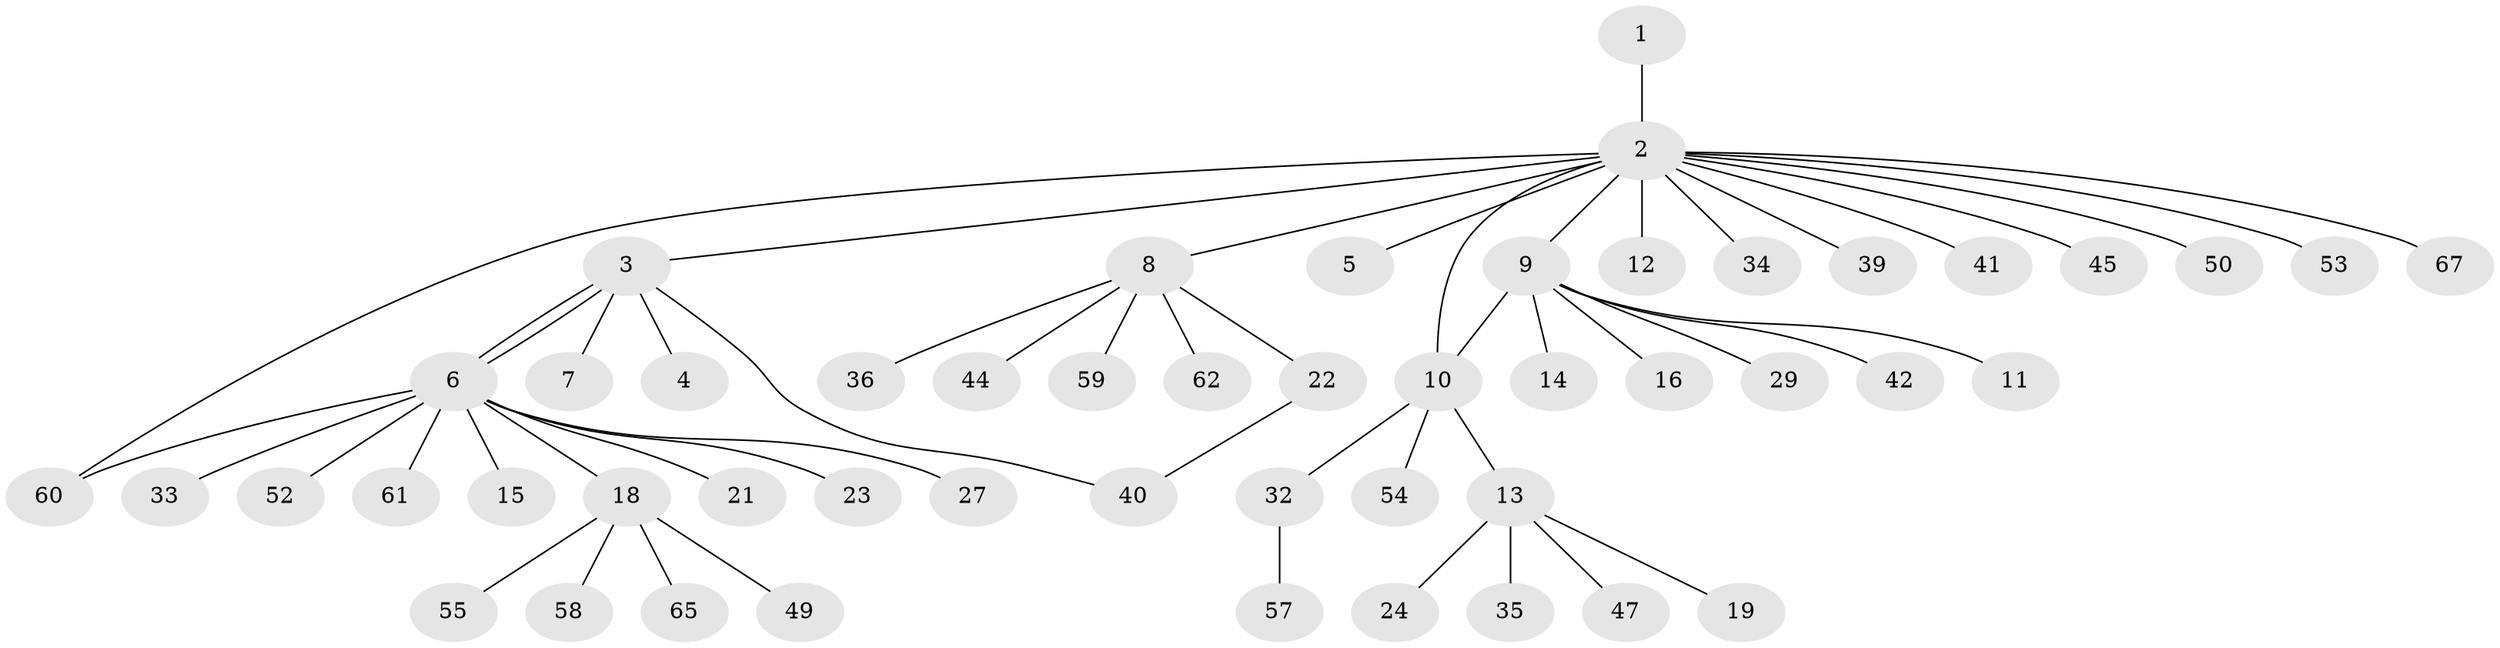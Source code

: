 // original degree distribution, {1: 0.6119402985074627, 16: 0.014925373134328358, 7: 0.029850746268656716, 2: 0.208955223880597, 10: 0.014925373134328358, 6: 0.014925373134328358, 8: 0.014925373134328358, 5: 0.029850746268656716, 3: 0.04477611940298507, 4: 0.014925373134328358}
// Generated by graph-tools (version 1.1) at 2025/41/03/06/25 10:41:51]
// undirected, 50 vertices, 53 edges
graph export_dot {
graph [start="1"]
  node [color=gray90,style=filled];
  1;
  2 [super="+38"];
  3 [super="+56"];
  4 [super="+43"];
  5;
  6 [super="+17"];
  7;
  8 [super="+25"];
  9 [super="+37"];
  10 [super="+28"];
  11;
  12 [super="+63"];
  13 [super="+31"];
  14;
  15;
  16;
  18 [super="+20"];
  19 [super="+66"];
  21;
  22 [super="+26"];
  23 [super="+30"];
  24 [super="+46"];
  27;
  29;
  32 [super="+48"];
  33;
  34;
  35;
  36;
  39;
  40;
  41;
  42;
  44;
  45 [super="+64"];
  47 [super="+51"];
  49;
  50;
  52;
  53;
  54;
  55;
  57;
  58;
  59;
  60;
  61;
  62;
  65;
  67;
  1 -- 2;
  2 -- 3;
  2 -- 5;
  2 -- 8;
  2 -- 9;
  2 -- 10 [weight=2];
  2 -- 12 [weight=2];
  2 -- 34;
  2 -- 39;
  2 -- 41;
  2 -- 45;
  2 -- 53;
  2 -- 67;
  2 -- 50;
  2 -- 60;
  3 -- 4;
  3 -- 6;
  3 -- 6;
  3 -- 7;
  3 -- 40;
  6 -- 15;
  6 -- 21;
  6 -- 23;
  6 -- 27;
  6 -- 33;
  6 -- 60;
  6 -- 61;
  6 -- 18;
  6 -- 52;
  8 -- 22;
  8 -- 36;
  8 -- 44;
  8 -- 62;
  8 -- 59;
  9 -- 10;
  9 -- 11;
  9 -- 14;
  9 -- 16;
  9 -- 29;
  9 -- 42;
  10 -- 13 [weight=2];
  10 -- 54;
  10 -- 32;
  13 -- 19;
  13 -- 24;
  13 -- 35;
  13 -- 47;
  18 -- 49;
  18 -- 58;
  18 -- 65;
  18 -- 55;
  22 -- 40;
  32 -- 57;
}
